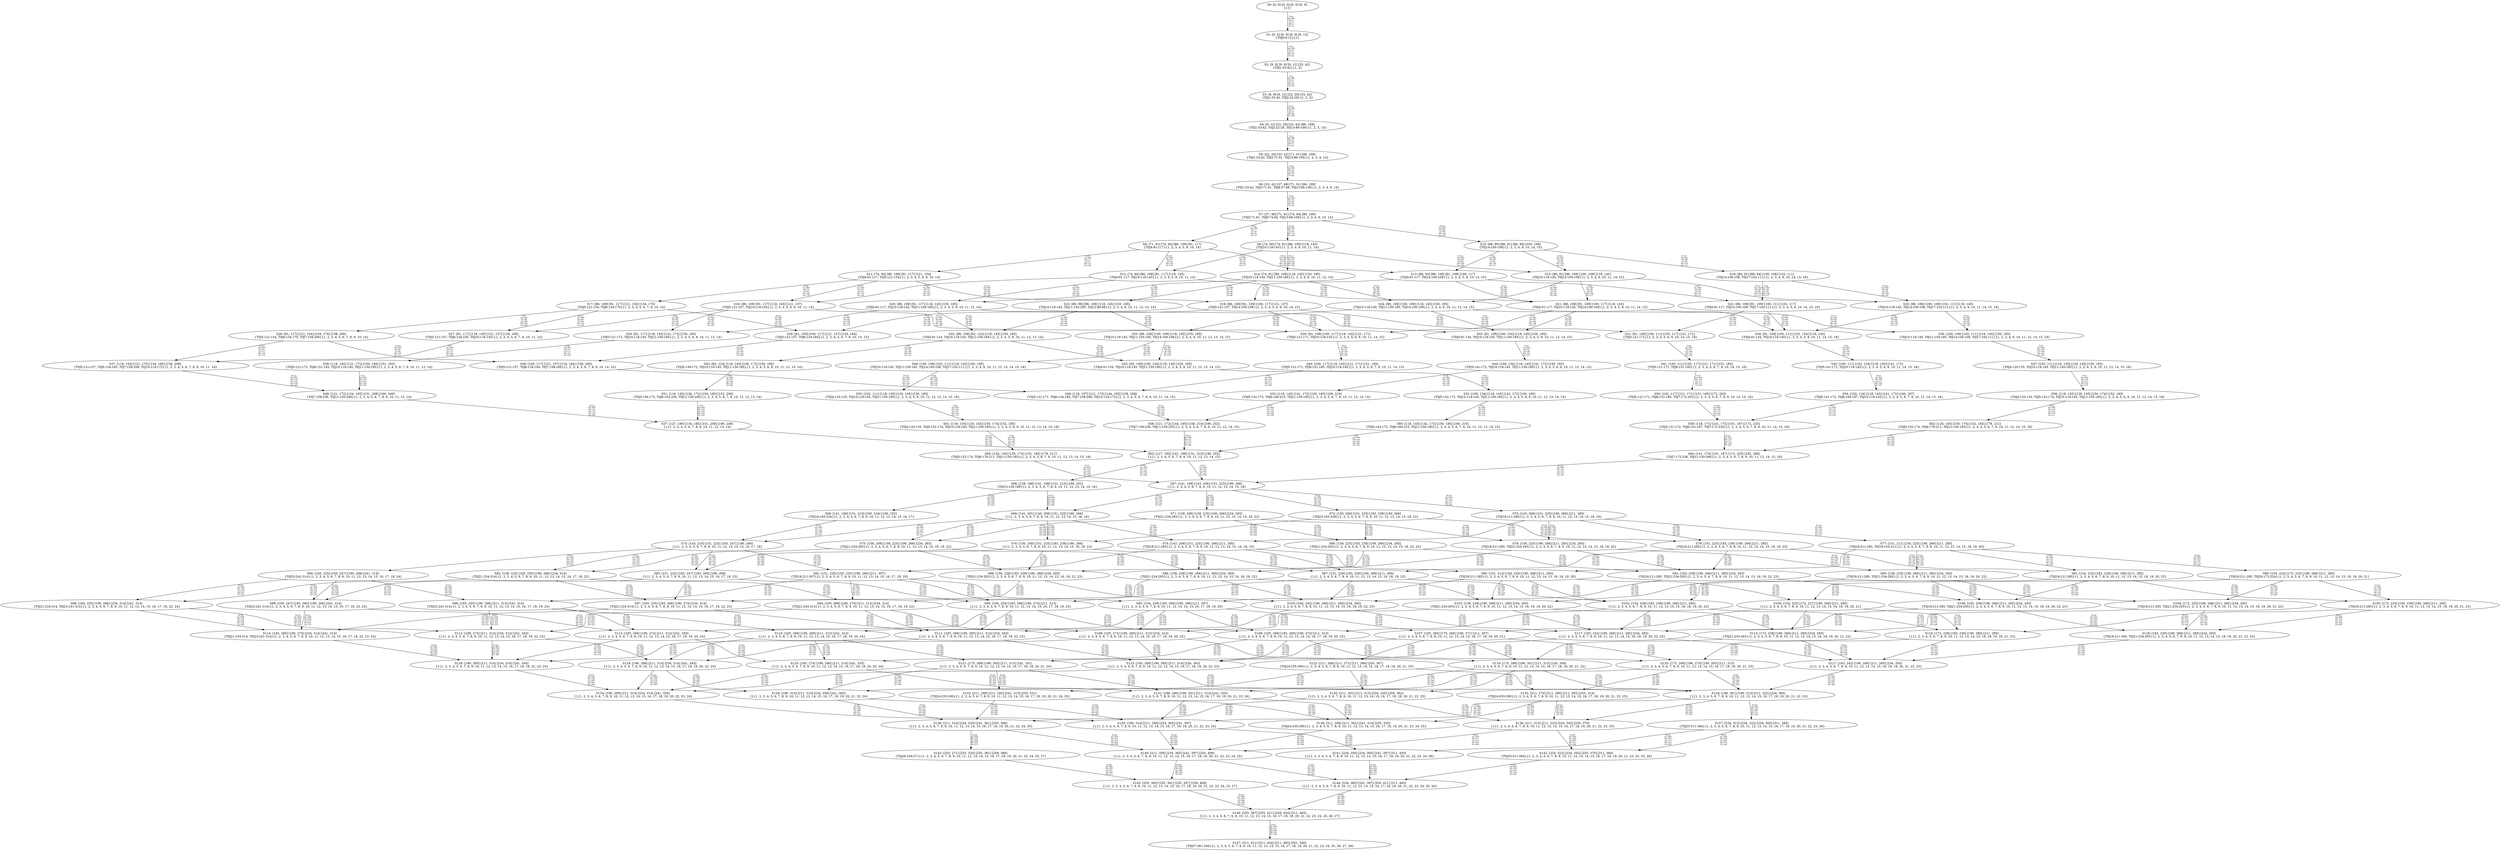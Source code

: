 digraph {
	S0[label="S0: [0, 0] [0, 0] [0, 0] [0, 0] \n{}{}"];
	S1[label="S1: [0, 0] [0, 0] [0, 0] [9, 12] \n{T0J0:9-12}{1}"];
	S2[label="S2: [9, 9] [9, 9] [9, 12] [33, 42] \n{T0J1:33-42}{1, 2}"];
	S3[label="S3: [9, 9] [9, 12] [22, 29] [33, 42] \n{T0J1:33-42, T0J2:22-29}{1, 2, 3}"];
	S4[label="S4: [9, 12] [22, 29] [33, 42] [86, 109] \n{T0J1:33-42, T0J2:22-29, T0J13:86-109}{1, 2, 3, 14}"];
	S5[label="S5: [22, 29] [33, 42] [71, 91] [86, 109] \n{T0J1:33-42, T0J3:71-91, T0J13:86-109}{1, 2, 3, 4, 14}"];
	S6[label="S6: [33, 42] [37, 48] [71, 91] [86, 109] \n{T0J1:33-42, T0J3:71-91, T0J8:37-48, T0J13:86-109}{1, 2, 3, 4, 9, 14}"];
	S7[label="S7: [37, 48] [71, 91] [74, 94] [86, 109] \n{T0J3:71-91, T0J9:74-94, T0J13:86-109}{1, 2, 3, 4, 9, 10, 14}"];
	S8[label="S8: [71, 91] [74, 94] [86, 109] [91, 117] \n{T0J4:91-117}{1, 2, 3, 4, 5, 9, 10, 14}"];
	S9[label="S9: [74, 90] [74, 91] [86, 109] [118, 145] \n{T0J10:118-145}{1, 2, 3, 4, 9, 10, 11, 14}"];
	S10[label="S10: [86, 90] [86, 91] [86, 94] [100, 108] \n{T0J14:100-108}{1, 2, 3, 4, 9, 10, 14, 15}"];
	S11[label="S11: [74, 94] [86, 109] [91, 117] [121, 154] \n{T0J4:91-117, T0J5:121-154}{1, 2, 3, 4, 5, 6, 9, 10, 14}"];
	S12[label="S12: [74, 94] [86, 109] [91, 117] [118, 145] \n{T0J4:91-117, T0J10:118-145}{1, 2, 3, 4, 5, 9, 10, 11, 14}"];
	S13[label="S13: [86, 94] [86, 108] [91, 109] [100, 117] \n{T0J4:91-117, T0J14:100-108}{1, 2, 3, 4, 5, 9, 10, 14, 15}"];
	S14[label="S14: [74, 91] [86, 109] [118, 145] [150, 185] \n{T0J10:118-145, T0J11:150-185}{1, 2, 3, 4, 9, 10, 11, 12, 14}"];
	S15[label="S15: [86, 91] [86, 108] [100, 109] [118, 145] \n{T0J10:118-145, T0J14:100-108}{1, 2, 3, 4, 9, 10, 11, 14, 15}"];
	S16[label="S16: [86, 91] [86, 94] [100, 108] [102, 111] \n{T0J14:100-108, T0J17:102-111}{1, 2, 3, 4, 9, 10, 14, 15, 18}"];
	S17[label="S17: [86, 109] [91, 117] [121, 154] [134, 170] \n{T0J5:121-154, T0J6:134-170}{1, 2, 3, 4, 5, 6, 7, 9, 10, 14}"];
	S18[label="S18: [86, 109] [91, 117] [118, 145] [121, 157] \n{T0J5:121-157, T0J10:118-145}{1, 2, 3, 4, 5, 6, 9, 10, 11, 14}"];
	S19[label="S19: [86, 108] [91, 109] [100, 117] [121, 157] \n{T0J5:121-157, T0J14:100-108}{1, 2, 3, 4, 5, 6, 9, 10, 14, 15}"];
	S20[label="S20: [86, 109] [91, 117] [118, 145] [150, 185] \n{T0J4:91-117, T0J10:118-145, T0J11:150-185}{1, 2, 3, 4, 5, 9, 10, 11, 12, 14}"];
	S21[label="S21: [86, 108] [91, 109] [100, 117] [118, 145] \n{T0J4:91-117, T0J10:118-145, T0J14:100-108}{1, 2, 3, 4, 5, 9, 10, 11, 14, 15}"];
	S22[label="S22: [86, 108] [91, 109] [100, 111] [102, 117] \n{T0J4:91-117, T0J14:100-108, T0J17:102-111}{1, 2, 3, 4, 5, 9, 10, 14, 15, 18}"];
	S23[label="S23: [80, 98] [86, 109] [118, 145] [150, 185] \n{T0J10:118-145, T0J11:150-185, T0J12:80-98}{1, 2, 3, 4, 9, 10, 11, 12, 13, 14}"];
	S24[label="S24: [86, 108] [100, 109] [118, 145] [150, 185] \n{T0J10:118-145, T0J11:150-185, T0J14:100-108}{1, 2, 3, 4, 9, 10, 11, 12, 14, 15}"];
	S25[label="S25: [86, 108] [100, 109] [102, 111] [118, 145] \n{T0J10:118-145, T0J14:100-108, T0J17:102-111}{1, 2, 3, 4, 9, 10, 11, 14, 15, 18}"];
	S26[label="S26: [91, 117] [121, 154] [134, 170] [158, 200] \n{T0J5:121-154, T0J6:134-170, T0J7:158-200}{1, 2, 3, 4, 5, 6, 7, 8, 9, 10, 14}"];
	S27[label="S27: [91, 117] [118, 145] [121, 157] [134, 185] \n{T0J5:121-157, T0J6:134-185, T0J10:118-145}{1, 2, 3, 4, 5, 6, 7, 9, 10, 11, 14}"];
	S28[label="S28: [91, 109] [100, 117] [121, 157] [134, 184] \n{T0J5:121-157, T0J6:134-184}{1, 2, 3, 4, 5, 6, 7, 9, 10, 14, 15}"];
	S29[label="S29: [91, 117] [118, 145] [121, 172] [150, 185] \n{T0J5:121-172, T0J10:118-145, T0J11:150-185}{1, 2, 3, 4, 5, 6, 9, 10, 11, 12, 14}"];
	S30[label="S30: [91, 109] [100, 117] [118, 145] [121, 171] \n{T0J5:121-171, T0J10:118-145}{1, 2, 3, 4, 5, 6, 9, 10, 11, 14, 15}"];
	S31[label="S31: [91, 109] [100, 111] [102, 117] [121, 171] \n{T0J5:121-171}{1, 2, 3, 4, 5, 6, 9, 10, 14, 15, 18}"];
	S32[label="S32: [86, 109] [92, 124] [118, 145] [150, 185] \n{T0J4:91-124, T0J10:118-145, T0J11:150-185}{1, 2, 3, 4, 5, 9, 10, 11, 12, 13, 14}"];
	S33[label="S33: [91, 109] [100, 134] [118, 145] [150, 185] \n{T0J4:91-134, T0J10:118-145, T0J11:150-185}{1, 2, 3, 4, 5, 9, 10, 11, 12, 14, 15}"];
	S34[label="S34: [91, 109] [100, 111] [102, 134] [118, 145] \n{T0J4:91-134, T0J10:118-145}{1, 2, 3, 4, 5, 9, 10, 11, 14, 15, 18}"];
	S35[label="S35: [86, 108] [100, 109] [118, 145] [150, 185] \n{T0J10:118-145, T0J11:150-185, T0J14:100-108}{1, 2, 3, 4, 9, 10, 11, 12, 13, 14, 15}"];
	S36[label="S36: [100, 109] [102, 111] [118, 145] [150, 185] \n{T0J10:118-145, T0J11:150-185, T0J14:100-108, T0J17:102-111}{1, 2, 3, 4, 9, 10, 11, 12, 14, 15, 18}"];
	S37[label="S37: [118, 154] [121, 170] [134, 185] [158, 208] \n{T0J5:121-157, T0J6:134-185, T0J7:158-208, T0J10:118-172}{1, 2, 3, 4, 5, 6, 7, 8, 9, 10, 11, 14}"];
	S38[label="S38: [100, 117] [121, 157] [134, 184] [158, 200] \n{T0J5:121-157, T0J6:134-184, T0J7:158-200}{1, 2, 3, 4, 5, 6, 7, 8, 9, 10, 14, 15}"];
	S39[label="S39: [118, 145] [121, 172] [150, 185] [151, 193] \n{T0J5:121-172, T0J6:151-193, T0J10:118-145, T0J11:150-185}{1, 2, 3, 4, 5, 6, 7, 9, 10, 11, 12, 14}"];
	S40[label="S40: [100, 117] [118, 145] [121, 171] [151, 185] \n{T0J5:121-171, T0J6:151-185, T0J10:118-145}{1, 2, 3, 4, 5, 6, 7, 9, 10, 11, 14, 15}"];
	S41[label="S41: [100, 111] [102, 117] [121, 171] [151, 185] \n{T0J5:121-171, T0J6:151-185}{1, 2, 3, 4, 5, 6, 7, 9, 10, 14, 15, 18}"];
	S42[label="S42: [92, 124] [118, 145] [136, 172] [150, 185] \n{T0J5:136-172, T0J10:118-145, T0J11:150-185}{1, 2, 3, 4, 5, 6, 9, 10, 11, 12, 13, 14}"];
	S43[label="S43: [92, 109] [100, 134] [118, 145] [150, 185] \n{T0J4:91-134, T0J10:118-145, T0J11:150-185}{1, 2, 3, 4, 5, 9, 10, 11, 12, 13, 14, 15}"];
	S44[label="S44: [100, 134] [118, 145] [141, 172] [150, 185] \n{T0J5:141-172, T0J10:118-145, T0J11:150-185}{1, 2, 3, 4, 5, 6, 9, 10, 11, 12, 14, 15}"];
	S45[label="S45: [100, 111] [102, 134] [118, 145] [141, 172] \n{T0J5:141-172, T0J10:118-145}{1, 2, 3, 4, 5, 6, 9, 10, 11, 14, 15, 18}"];
	S46[label="S46: [100, 109] [102, 111] [118, 145] [150, 185] \n{T0J10:118-145, T0J11:150-185, T0J14:100-108, T0J17:102-111}{1, 2, 3, 4, 9, 10, 11, 12, 13, 14, 15, 18}"];
	S47[label="S47: [102, 111] [118, 135] [120, 145] [150, 185] \n{T0J4:120-135, T0J10:118-145, T0J11:150-185}{1, 2, 3, 4, 5, 9, 10, 11, 12, 14, 15, 18}"];
	S48[label="S48: [121, 172] [134, 185] [151, 208] [190, 249] \n{T0J7:158-236, T0J11:150-249}{1, 2, 3, 4, 5, 6, 7, 8, 9, 10, 11, 12, 14}"];
	S49[label="S49: [118, 157] [121, 172] [144, 185] [158, 208] \n{T0J5:121-171, T0J6:134-185, T0J7:158-208, T0J10:118-172}{1, 2, 3, 4, 5, 6, 7, 8, 9, 10, 11, 14, 15}"];
	S50[label="S50: [102, 117] [121, 171] [151, 185] [172, 202] \n{T0J5:121-171, T0J6:151-185, T0J7:172-202}{1, 2, 3, 4, 5, 6, 7, 8, 9, 10, 14, 15, 18}"];
	S51[label="S51: [118, 145] [136, 172] [150, 185] [152, 200] \n{T0J5:136-172, T0J6:152-200, T0J11:150-185}{1, 2, 3, 4, 5, 6, 7, 9, 10, 11, 12, 13, 14}"];
	S52[label="S52: [100, 134] [118, 145] [142, 172] [150, 185] \n{T0J5:142-172, T0J10:118-145, T0J11:150-185}{1, 2, 3, 4, 5, 6, 9, 10, 11, 12, 13, 14, 15}"];
	S53[label="S53: [118, 145] [141, 172] [150, 185] [160, 210] \n{T0J5:141-172, T0J6:160-210, T0J11:150-185}{1, 2, 3, 4, 5, 6, 7, 9, 10, 11, 12, 14, 15}"];
	S54[label="S54: [102, 134] [118, 145] [141, 172] [160, 187] \n{T0J5:141-172, T0J6:160-187, T0J10:118-145}{1, 2, 3, 4, 5, 6, 7, 9, 10, 11, 14, 15, 18}"];
	S55[label="S55: [102, 111] [118, 135] [120, 145] [150, 185] \n{T0J4:120-135, T0J10:118-145, T0J11:150-185}{1, 2, 3, 4, 5, 9, 10, 11, 12, 13, 14, 15, 18}"];
	S56[label="S56: [118, 135] [120, 145] [150, 174] [152, 185] \n{T0J4:120-135, T0J5:152-174, T0J10:118-145, T0J11:150-185}{1, 2, 3, 4, 5, 6, 9, 10, 11, 12, 14, 15, 18}"];
	S57[label="S57: [127, 180] [134, 185] [151, 208] [190, 249] \n{}{1, 2, 3, 4, 5, 6, 7, 8, 9, 10, 11, 12, 13, 14}"];
	S58[label="S58: [121, 172] [144, 185] [158, 210] [190, 252] \n{T0J7:158-236, T0J11:150-252}{1, 2, 3, 4, 5, 6, 7, 8, 9, 10, 11, 12, 14, 15}"];
	S59[label="S59: [118, 171] [141, 172] [151, 187] [172, 225] \n{T0J5:121-172, T0J6:151-187, T0J7:172-225}{1, 2, 3, 4, 5, 6, 7, 8, 9, 10, 11, 14, 15, 18}"];
	S60[label="S60: [118, 145] [142, 172] [150, 185] [160, 210] \n{T0J5:142-172, T0J6:160-210, T0J11:150-185}{1, 2, 3, 4, 5, 6, 7, 9, 10, 11, 12, 13, 14, 15}"];
	S61[label="S61: [118, 135] [120, 145] [150, 174] [152, 185] \n{T0J4:120-135, T0J5:152-174, T0J10:118-145, T0J11:150-185}{1, 2, 3, 4, 5, 6, 9, 10, 11, 12, 13, 14, 15, 18}"];
	S62[label="S62: [120, 145] [150, 174] [152, 185] [178, 211] \n{T0J5:152-174, T0J6:178-211, T0J11:150-185}{1, 2, 3, 4, 5, 6, 7, 9, 10, 11, 12, 14, 15, 18}"];
	S63[label="S63: [127, 185] [141, 198] [151, 210] [190, 252] \n{}{1, 2, 3, 4, 5, 6, 7, 8, 9, 10, 11, 12, 13, 14, 15}"];
	S64[label="S64: [141, 174] [151, 187] [172, 225] [192, 266] \n{T0J7:172-236, T0J11:150-266}{1, 2, 3, 4, 5, 6, 7, 8, 9, 10, 11, 12, 14, 15, 18}"];
	S65[label="S65: [120, 145] [150, 174] [152, 185] [178, 211] \n{T0J5:152-174, T0J6:178-211, T0J11:150-185}{1, 2, 3, 4, 5, 6, 7, 9, 10, 11, 12, 13, 14, 15, 18}"];
	S66[label="S66: [129, 188] [141, 198] [151, 210] [190, 252] \n{T0J15:129-188}{1, 2, 3, 4, 5, 6, 7, 8, 9, 10, 11, 12, 13, 14, 15, 16}"];
	S67[label="S67: [141, 198] [143, 206] [151, 225] [190, 266] \n{}{1, 2, 3, 4, 5, 6, 7, 8, 9, 10, 11, 12, 13, 14, 15, 18}"];
	S68[label="S68: [141, 198] [151, 210] [165, 234] [190, 252] \n{T0J16:165-234}{1, 2, 3, 4, 5, 6, 7, 8, 9, 10, 11, 12, 13, 14, 15, 16, 17}"];
	S69[label="S69: [141, 201] [143, 209] [151, 225] [190, 266] \n{}{1, 2, 3, 4, 5, 6, 7, 8, 9, 10, 11, 12, 13, 14, 15, 16, 18}"];
	S70[label="S70: [143, 206] [151, 225] [190, 266] [211, 285] \n{T0J18:211-285}{1, 2, 3, 4, 5, 6, 7, 8, 9, 10, 11, 12, 13, 14, 15, 18, 19}"];
	S71[label="S71: [158, 206] [158, 225] [190, 266] [234, 293] \n{T0J21:234-293}{1, 2, 3, 4, 5, 6, 7, 8, 9, 10, 11, 12, 13, 14, 15, 18, 22}"];
	S72[label="S72: [150, 206] [151, 225] [183, 239] [190, 266] \n{T0J22:183-239}{1, 2, 3, 4, 5, 6, 7, 8, 9, 10, 11, 12, 13, 14, 15, 18, 23}"];
	S73[label="S73: [143, 210] [151, 225] [165, 247] [190, 266] \n{}{1, 2, 3, 4, 5, 6, 7, 8, 9, 10, 11, 12, 13, 14, 15, 16, 17, 18}"];
	S74[label="S74: [143, 209] [151, 225] [190, 266] [211, 285] \n{T0J18:211-285}{1, 2, 3, 4, 5, 6, 7, 8, 9, 10, 11, 12, 13, 14, 15, 16, 18, 19}"];
	S75[label="S75: [158, 209] [158, 225] [190, 266] [234, 293] \n{T0J21:234-293}{1, 2, 3, 4, 5, 6, 7, 8, 9, 10, 11, 12, 13, 14, 15, 16, 18, 22}"];
	S76[label="S76: [150, 209] [151, 225] [183, 239] [190, 266] \n{}{1, 2, 3, 4, 5, 6, 7, 8, 9, 10, 11, 12, 13, 14, 15, 16, 18, 23}"];
	S77[label="S77: [151, 211] [154, 225] [190, 266] [211, 285] \n{T0J18:211-285, T0J19:154-211}{1, 2, 3, 4, 5, 6, 7, 8, 9, 10, 11, 12, 13, 14, 15, 18, 19, 20}"];
	S78[label="S78: [158, 225] [190, 266] [211, 285] [234, 293] \n{T0J18:211-285, T0J21:234-293}{1, 2, 3, 4, 5, 6, 7, 8, 9, 10, 11, 12, 13, 14, 15, 18, 19, 22}"];
	S79[label="S79: [151, 225] [183, 239] [190, 266] [211, 285] \n{T0J18:211-285}{1, 2, 3, 4, 5, 6, 7, 8, 9, 10, 11, 12, 13, 14, 15, 18, 19, 23}"];
	S80[label="S80: [158, 225] [183, 239] [190, 266] [234, 293] \n{T0J21:234-293}{1, 2, 3, 4, 5, 6, 7, 8, 9, 10, 11, 12, 13, 14, 15, 18, 22, 23}"];
	S81[label="S81: [151, 225] [165, 255] [190, 266] [211, 307] \n{T0J18:211-307}{1, 2, 3, 4, 5, 6, 7, 8, 9, 10, 11, 12, 13, 14, 15, 16, 17, 18, 19}"];
	S82[label="S82: [158, 225] [165, 255] [190, 266] [234, 314] \n{T0J21:234-314}{1, 2, 3, 4, 5, 6, 7, 8, 9, 10, 11, 12, 13, 14, 15, 16, 17, 18, 22}"];
	S83[label="S83: [151, 225] [165, 247] [183, 260] [190, 266] \n{}{1, 2, 3, 4, 5, 6, 7, 8, 9, 10, 11, 12, 13, 14, 15, 16, 17, 18, 23}"];
	S84[label="S84: [165, 225] [165, 247] [190, 266] [241, 314] \n{T0J23:241-314}{1, 2, 3, 4, 5, 6, 7, 8, 9, 10, 11, 12, 13, 14, 15, 16, 17, 18, 24}"];
	S85[label="S85: [151, 214] [154, 225] [190, 266] [211, 285] \n{T0J18:211-285}{1, 2, 3, 4, 5, 6, 7, 8, 9, 10, 11, 12, 13, 14, 15, 16, 18, 19, 20}"];
	S86[label="S86: [158, 228] [190, 266] [211, 285] [234, 293] \n{T0J21:234-293}{1, 2, 3, 4, 5, 6, 7, 8, 9, 10, 11, 12, 13, 14, 15, 16, 18, 19, 22}"];
	S87[label="S87: [151, 228] [183, 239] [190, 266] [211, 285] \n{}{1, 2, 3, 4, 5, 6, 7, 8, 9, 10, 11, 12, 13, 14, 15, 16, 18, 19, 23}"];
	S88[label="S88: [158, 228] [183, 239] [190, 266] [234, 293] \n{T0J21:234-293}{1, 2, 3, 4, 5, 6, 7, 8, 9, 10, 11, 12, 13, 14, 15, 16, 18, 22, 23}"];
	S89[label="S89: [154, 224] [172, 225] [190, 266] [211, 285] \n{T0J18:211-285, T0J20:172-224}{1, 2, 3, 4, 5, 6, 7, 8, 9, 10, 11, 12, 13, 14, 15, 18, 19, 20, 21}"];
	S90[label="S90: [158, 225] [190, 266] [211, 285] [234, 293] \n{T0J18:211-285, T0J21:234-293}{1, 2, 3, 4, 5, 6, 7, 8, 9, 10, 11, 12, 13, 14, 15, 18, 19, 20, 22}"];
	S91[label="S91: [154, 225] [183, 239] [190, 266] [211, 285] \n{T0J18:211-285}{1, 2, 3, 4, 5, 6, 7, 8, 9, 10, 11, 12, 13, 14, 15, 18, 19, 20, 23}"];
	S92[label="S92: [183, 239] [190, 266] [211, 285] [234, 293] \n{T0J18:211-285, T0J21:234-293}{1, 2, 3, 4, 5, 6, 7, 8, 9, 10, 11, 12, 13, 14, 15, 18, 19, 22, 23}"];
	S93[label="S93: [154, 239] [165, 260] [190, 266] [211, 307] \n{}{1, 2, 3, 4, 5, 6, 7, 8, 9, 10, 11, 12, 13, 14, 15, 16, 17, 18, 19, 20}"];
	S94[label="S94: [165, 266] [190, 274] [211, 313] [234, 314] \n{T0J21:234-314}{1, 2, 3, 4, 5, 6, 7, 8, 9, 10, 11, 12, 13, 14, 15, 16, 17, 18, 19, 22}"];
	S95[label="S95: [165, 255] [183, 266] [190, 274] [211, 313] \n{}{1, 2, 3, 4, 5, 6, 7, 8, 9, 10, 11, 12, 13, 14, 15, 16, 17, 18, 19, 23}"];
	S96[label="S96: [165, 255] [190, 266] [211, 313] [241, 314] \n{T0J23:241-314}{1, 2, 3, 4, 5, 6, 7, 8, 9, 10, 11, 12, 13, 14, 15, 16, 17, 18, 19, 24}"];
	S97[label="S97: [165, 255] [183, 266] [190, 274] [234, 314] \n{T0J21:234-314}{1, 2, 3, 4, 5, 6, 7, 8, 9, 10, 11, 12, 13, 14, 15, 16, 17, 18, 22, 23}"];
	S98[label="S98: [165, 255] [190, 266] [234, 314] [241, 314] \n{T0J21:234-314, T0J23:241-314}{1, 2, 3, 4, 5, 6, 7, 8, 9, 10, 11, 12, 13, 14, 15, 16, 17, 18, 22, 24}"];
	S99[label="S99: [165, 247] [183, 260] [190, 266] [241, 314] \n{T0J23:241-314}{1, 2, 3, 4, 5, 6, 7, 8, 9, 10, 11, 12, 13, 14, 15, 16, 17, 18, 23, 24}"];
	S100[label="S100: [154, 225] [172, 227] [190, 266] [211, 285] \n{}{1, 2, 3, 4, 5, 6, 7, 8, 9, 10, 11, 12, 13, 14, 15, 16, 18, 19, 20, 21}"];
	S101[label="S101: [158, 228] [190, 266] [211, 285] [234, 293] \n{T0J21:234-293}{1, 2, 3, 4, 5, 6, 7, 8, 9, 10, 11, 12, 13, 14, 15, 16, 18, 19, 20, 22}"];
	S102[label="S102: [154, 228] [183, 239] [190, 266] [211, 285] \n{}{1, 2, 3, 4, 5, 6, 7, 8, 9, 10, 11, 12, 13, 14, 15, 16, 18, 19, 20, 23}"];
	S103[label="S103: [183, 242] [190, 266] [211, 285] [234, 293] \n{}{1, 2, 3, 4, 5, 6, 7, 8, 9, 10, 11, 12, 13, 14, 15, 16, 18, 19, 22, 23}"];
	S104[label="S104: [172, 225] [190, 266] [211, 285] [234, 293] \n{T0J18:211-285, T0J21:234-293}{1, 2, 3, 4, 5, 6, 7, 8, 9, 10, 11, 12, 13, 14, 15, 18, 19, 20, 21, 22}"];
	S105[label="S105: [172, 225] [183, 239] [190, 266] [211, 285] \n{T0J18:211-285}{1, 2, 3, 4, 5, 6, 7, 8, 9, 10, 11, 12, 13, 14, 15, 18, 19, 20, 21, 23}"];
	S106[label="S106: [183, 239] [190, 266] [211, 285] [234, 293] \n{T0J18:211-285, T0J21:234-293}{1, 2, 3, 4, 5, 6, 7, 8, 9, 10, 11, 12, 13, 14, 15, 18, 19, 20, 22, 23}"];
	S107[label="S107: [165, 260] [175, 266] [190, 271] [211, 307] \n{}{1, 2, 3, 4, 5, 6, 7, 8, 9, 10, 11, 12, 13, 14, 15, 16, 17, 18, 19, 20, 21}"];
	S108[label="S108: [165, 274] [190, 280] [211, 313] [234, 314] \n{}{1, 2, 3, 4, 5, 6, 7, 8, 9, 10, 11, 12, 13, 14, 15, 16, 17, 18, 19, 20, 22}"];
	S109[label="S109: [165, 266] [183, 269] [190, 274] [211, 313] \n{}{1, 2, 3, 4, 5, 6, 7, 8, 9, 10, 11, 12, 13, 14, 15, 16, 17, 18, 19, 20, 23}"];
	S110[label="S110: [165, 266] [190, 269] [211, 313] [241, 314] \n{}{1, 2, 3, 4, 5, 6, 7, 8, 9, 10, 11, 12, 13, 14, 15, 16, 17, 18, 19, 20, 24}"];
	S111[label="S111: [183, 266] [190, 285] [211, 314] [234, 343] \n{}{1, 2, 3, 4, 5, 6, 7, 8, 9, 10, 11, 12, 13, 14, 15, 16, 17, 18, 19, 22, 23}"];
	S112[label="S112: [190, 274] [211, 314] [234, 314] [241, 343] \n{}{1, 2, 3, 4, 5, 6, 7, 8, 9, 10, 11, 12, 13, 14, 15, 16, 17, 18, 19, 22, 24}"];
	S113[label="S113: [183, 266] [190, 274] [211, 314] [241, 335] \n{}{1, 2, 3, 4, 5, 6, 7, 8, 9, 10, 11, 12, 13, 14, 15, 16, 17, 18, 19, 23, 24}"];
	S114[label="S114: [183, 266] [190, 274] [234, 314] [241, 314] \n{T0J21:234-314, T0J23:241-314}{1, 2, 3, 4, 5, 6, 7, 8, 9, 10, 11, 12, 13, 14, 15, 16, 17, 18, 22, 23, 24}"];
	S115[label="S115: [172, 228] [190, 266] [211, 285] [234, 293] \n{T0J21:234-293}{1, 2, 3, 4, 5, 6, 7, 8, 9, 10, 11, 12, 13, 14, 15, 16, 18, 19, 20, 21, 22}"];
	S116[label="S116: [172, 228] [183, 239] [190, 266] [211, 285] \n{}{1, 2, 3, 4, 5, 6, 7, 8, 9, 10, 11, 12, 13, 14, 15, 16, 18, 19, 20, 21, 23}"];
	S117[label="S117: [183, 242] [190, 266] [211, 285] [234, 293] \n{}{1, 2, 3, 4, 5, 6, 7, 8, 9, 10, 11, 12, 13, 14, 15, 16, 18, 19, 20, 22, 23}"];
	S118[label="S118: [183, 239] [190, 266] [211, 285] [234, 293] \n{T0J18:211-285, T0J21:234-293}{1, 2, 3, 4, 5, 6, 7, 8, 9, 10, 11, 12, 13, 14, 15, 18, 19, 20, 21, 22, 23}"];
	S119[label="S119: [175, 280] [190, 301] [211, 313] [234, 356] \n{}{1, 2, 3, 4, 5, 6, 7, 8, 9, 10, 11, 12, 13, 14, 15, 16, 17, 18, 19, 20, 21, 22}"];
	S120[label="S120: [175, 269] [186, 274] [190, 293] [211, 313] \n{}{1, 2, 3, 4, 5, 6, 7, 8, 9, 10, 11, 12, 13, 14, 15, 16, 17, 18, 19, 20, 21, 23}"];
	S121[label="S121: [175, 269] [190, 293] [211, 313] [241, 331] \n{}{1, 2, 3, 4, 5, 6, 7, 8, 9, 10, 11, 12, 13, 14, 15, 16, 17, 18, 19, 20, 21, 24}"];
	S122[label="S122: [211, 266] [211, 271] [211, 290] [255, 307] \n{T0J24:255-290}{1, 2, 3, 4, 5, 6, 7, 8, 9, 10, 11, 12, 13, 14, 15, 16, 17, 18, 19, 20, 21, 25}"];
	S123[label="S123: [183, 280] [190, 285] [211, 314] [234, 343] \n{}{1, 2, 3, 4, 5, 6, 7, 8, 9, 10, 11, 12, 13, 14, 15, 16, 17, 18, 19, 20, 22, 23}"];
	S124[label="S124: [190, 288] [211, 314] [234, 314] [241, 343] \n{}{1, 2, 3, 4, 5, 6, 7, 8, 9, 10, 11, 12, 13, 14, 15, 16, 17, 18, 19, 20, 22, 24}"];
	S125[label="S125: [183, 274] [190, 280] [211, 314] [241, 335] \n{}{1, 2, 3, 4, 5, 6, 7, 8, 9, 10, 11, 12, 13, 14, 15, 16, 17, 18, 19, 20, 23, 24}"];
	S126[label="S126: [190, 285] [211, 314] [234, 314] [241, 354] \n{}{1, 2, 3, 4, 5, 6, 7, 8, 9, 10, 11, 12, 13, 14, 15, 16, 17, 18, 19, 22, 23, 24}"];
	S127[label="S127: [183, 242] [190, 266] [211, 285] [234, 293] \n{}{1, 2, 3, 4, 5, 6, 7, 8, 9, 10, 11, 12, 13, 14, 15, 16, 18, 19, 20, 21, 22, 23}"];
	S128[label="S128: [186, 301] [190, 313] [211, 322] [234, 365] \n{}{1, 2, 3, 4, 5, 6, 7, 8, 9, 10, 11, 12, 13, 14, 15, 16, 17, 18, 19, 20, 21, 22, 23}"];
	S129[label="S129: [190, 314] [211, 314] [234, 356] [241, 365] \n{}{1, 2, 3, 4, 5, 6, 7, 8, 9, 10, 11, 12, 13, 14, 15, 16, 17, 18, 19, 20, 21, 22, 24}"];
	S130[label="S130: [211, 301] [211, 313] [234, 320] [255, 362] \n{}{1, 2, 3, 4, 5, 6, 7, 8, 9, 10, 11, 12, 13, 14, 15, 16, 17, 18, 19, 20, 21, 22, 25}"];
	S131[label="S131: [186, 280] [190, 301] [211, 314] [241, 335] \n{}{1, 2, 3, 4, 5, 6, 7, 8, 9, 10, 11, 12, 13, 14, 15, 16, 17, 18, 19, 20, 21, 23, 24}"];
	S132[label="S132: [211, 274] [211, 290] [211, 293] [255, 313] \n{T0J24:255-290}{1, 2, 3, 4, 5, 6, 7, 8, 9, 10, 11, 12, 13, 14, 15, 16, 17, 18, 19, 20, 21, 23, 25}"];
	S133[label="S133: [211, 290] [211, 293] [241, 313] [255, 331] \n{T0J24:255-290}{1, 2, 3, 4, 5, 6, 7, 8, 9, 10, 11, 12, 13, 14, 15, 16, 17, 18, 19, 20, 21, 24, 25}"];
	S134[label="S134: [190, 299] [211, 314] [234, 314] [241, 354] \n{}{1, 2, 3, 4, 5, 6, 7, 8, 9, 10, 11, 12, 13, 14, 15, 16, 17, 18, 19, 20, 22, 23, 24}"];
	S135[label="S135: [190, 314] [211, 356] [234, 365] [241, 397] \n{}{1, 2, 3, 4, 5, 6, 7, 8, 9, 10, 11, 12, 13, 14, 15, 16, 17, 18, 19, 20, 21, 22, 23, 24}"];
	S136[label="S136: [211, 313] [211, 322] [234, 343] [255, 370] \n{}{1, 2, 3, 4, 5, 6, 7, 8, 9, 10, 11, 12, 13, 14, 15, 16, 17, 18, 19, 20, 21, 22, 23, 25}"];
	S137[label="S137: [234, 313] [234, 322] [234, 365] [311, 384] \n{T0J25:311-384}{1, 2, 3, 4, 5, 6, 7, 8, 9, 10, 11, 12, 13, 14, 15, 16, 17, 18, 19, 20, 21, 22, 23, 26}"];
	S138[label="S138: [211, 314] [234, 320] [241, 361] [255, 386] \n{}{1, 2, 3, 4, 5, 6, 7, 8, 9, 10, 11, 12, 13, 14, 15, 16, 17, 18, 19, 20, 21, 22, 24, 25}"];
	S139[label="S139: [211, 290] [211, 301] [241, 314] [255, 335] \n{T0J24:255-290}{1, 2, 3, 4, 5, 6, 7, 8, 9, 10, 11, 12, 13, 14, 15, 16, 17, 18, 19, 20, 21, 23, 24, 25}"];
	S140[label="S140: [211, 356] [234, 365] [241, 397] [255, 409] \n{}{1, 2, 3, 4, 5, 6, 7, 8, 9, 10, 11, 12, 13, 14, 15, 16, 17, 18, 19, 20, 21, 22, 23, 24, 25}"];
	S141[label="S141: [234, 356] [234, 365] [241, 397] [311, 450] \n{}{1, 2, 3, 4, 5, 6, 7, 8, 9, 10, 11, 12, 13, 14, 15, 16, 17, 18, 19, 20, 21, 22, 23, 24, 26}"];
	S142[label="S142: [234, 322] [234, 343] [255, 370] [311, 384] \n{T0J25:311-384}{1, 2, 3, 4, 5, 6, 7, 8, 9, 10, 11, 12, 13, 14, 15, 16, 17, 18, 19, 20, 21, 22, 23, 25, 26}"];
	S143[label="S143: [255, 271] [255, 320] [255, 361] [259, 386] \n{T0J26:259-271}{1, 2, 3, 4, 5, 6, 7, 8, 9, 10, 11, 12, 13, 14, 15, 16, 17, 18, 19, 20, 21, 22, 24, 25, 27}"];
	S144[label="S144: [234, 365] [241, 397] [255, 411] [311, 483] \n{}{1, 2, 3, 4, 5, 6, 7, 8, 9, 10, 11, 12, 13, 14, 15, 16, 17, 18, 19, 20, 21, 22, 23, 24, 25, 26}"];
	S145[label="S145: [255, 365] [255, 391] [255, 397] [259, 409] \n{}{1, 2, 3, 4, 5, 6, 7, 8, 9, 10, 11, 12, 13, 14, 15, 16, 17, 18, 19, 20, 21, 22, 23, 24, 25, 27}"];
	S146[label="S146: [255, 397] [255, 411] [259, 424] [311, 483] \n{}{1, 2, 3, 4, 5, 6, 7, 8, 9, 10, 11, 12, 13, 14, 15, 16, 17, 18, 19, 20, 21, 22, 23, 24, 25, 26, 27}"];
	S147[label="S147: [311, 411] [311, 424] [311, 483] [361, 546] \n{T0J27:361-546}{1, 2, 3, 4, 5, 6, 7, 8, 9, 10, 11, 12, 13, 14, 15, 16, 17, 18, 19, 20, 21, 22, 23, 24, 25, 26, 27, 28}"];
	S0 -> S1[label="T0 J0\nDL=850\nES=0\nLS=0\nEF=9\nLF=12",fontsize=8];
	S1 -> S2[label="T0 J1\nDL=850\nES=9\nLS=12\nEF=33\nLF=42",fontsize=8];
	S2 -> S3[label="T0 J2\nDL=850\nES=9\nLS=12\nEF=22\nLF=29",fontsize=8];
	S3 -> S4[label="T0 J13\nDL=850\nES=9\nLS=12\nEF=86\nLF=109",fontsize=8];
	S4 -> S5[label="T0 J3\nDL=850\nES=22\nLS=29\nEF=71\nLF=91",fontsize=8];
	S5 -> S6[label="T0 J8\nDL=850\nES=22\nLS=29\nEF=37\nLF=48",fontsize=8];
	S6 -> S7[label="T0 J9\nDL=850\nES=33\nLS=42\nEF=74\nLF=94",fontsize=8];
	S7 -> S8[label="T0 J4\nDL=850\nES=71\nLS=91\nEF=91\nLF=117",fontsize=8];
	S7 -> S9[label="T0 J10\nDL=850\nES=74\nLS=90\nEF=118\nLF=145",fontsize=8];
	S7 -> S10[label="T0 J14\nDL=850\nES=86\nLS=90\nEF=100\nLF=108",fontsize=8];
	S8 -> S11[label="T0 J5\nDL=850\nES=71\nLS=91\nEF=121\nLF=154",fontsize=8];
	S8 -> S12[label="T0 J10\nDL=850\nES=74\nLS=90\nEF=118\nLF=145",fontsize=8];
	S8 -> S13[label="T0 J14\nDL=850\nES=86\nLS=90\nEF=100\nLF=108",fontsize=8];
	S9 -> S12[label="T0 J4\nDL=850\nES=74\nLS=91\nEF=94\nLF=117",fontsize=8];
	S9 -> S14[label="T0 J11\nDL=850\nES=74\nLS=90\nEF=150\nLF=185",fontsize=8];
	S9 -> S15[label="T0 J14\nDL=850\nES=86\nLS=90\nEF=100\nLF=108",fontsize=8];
	S10 -> S13[label="T0 J4\nDL=850\nES=86\nLS=91\nEF=106\nLF=117",fontsize=8];
	S10 -> S15[label="T0 J10\nDL=850\nES=86\nLS=90\nEF=130\nLF=145",fontsize=8];
	S10 -> S16[label="T0 J17\nDL=850\nES=86\nLS=90\nEF=102\nLF=111",fontsize=8];
	S11 -> S17[label="T0 J6\nDL=850\nES=74\nLS=94\nEF=134\nLF=170",fontsize=8];
	S11 -> S18[label="T0 J10\nDL=850\nES=74\nLS=90\nEF=118\nLF=145",fontsize=8];
	S11 -> S19[label="T0 J14\nDL=850\nES=86\nLS=90\nEF=100\nLF=108",fontsize=8];
	S12 -> S18[label="T0 J5\nDL=850\nES=74\nLS=94\nEF=124\nLF=157",fontsize=8];
	S12 -> S20[label="T0 J11\nDL=850\nES=74\nLS=90\nEF=150\nLF=185",fontsize=8];
	S12 -> S21[label="T0 J14\nDL=850\nES=86\nLS=90\nEF=100\nLF=108",fontsize=8];
	S13 -> S19[label="T0 J5\nDL=850\nES=86\nLS=94\nEF=136\nLF=157",fontsize=8];
	S13 -> S21[label="T0 J10\nDL=850\nES=86\nLS=90\nEF=130\nLF=145",fontsize=8];
	S13 -> S22[label="T0 J17\nDL=850\nES=86\nLS=90\nEF=102\nLF=111",fontsize=8];
	S14 -> S20[label="T0 J4\nDL=850\nES=74\nLS=91\nEF=94\nLF=117",fontsize=8];
	S14 -> S23[label="T0 J12\nDL=850\nES=74\nLS=90\nEF=80\nLF=98",fontsize=8];
	S14 -> S24[label="T0 J14\nDL=850\nES=86\nLS=90\nEF=100\nLF=108",fontsize=8];
	S15 -> S21[label="T0 J4\nDL=850\nES=86\nLS=91\nEF=106\nLF=117",fontsize=8];
	S15 -> S24[label="T0 J11\nDL=850\nES=86\nLS=90\nEF=162\nLF=185",fontsize=8];
	S15 -> S25[label="T0 J17\nDL=850\nES=86\nLS=90\nEF=102\nLF=111",fontsize=8];
	S16 -> S22[label="T0 J4\nDL=850\nES=86\nLS=91\nEF=106\nLF=117",fontsize=8];
	S16 -> S25[label="T0 J10\nDL=850\nES=86\nLS=90\nEF=130\nLF=145",fontsize=8];
	S17 -> S26[label="T0 J7\nDL=850\nES=86\nLS=109\nEF=158\nLF=200",fontsize=8];
	S17 -> S27[label="T0 J10\nDL=850\nES=86\nLS=90\nEF=130\nLF=145",fontsize=8];
	S17 -> S28[label="T0 J14\nDL=850\nES=86\nLS=90\nEF=100\nLF=108",fontsize=8];
	S18 -> S27[label="T0 J6\nDL=850\nES=86\nLS=109\nEF=146\nLF=185",fontsize=8];
	S18 -> S29[label="T0 J11\nDL=850\nES=86\nLS=90\nEF=162\nLF=185",fontsize=8];
	S18 -> S30[label="T0 J14\nDL=850\nES=86\nLS=90\nEF=100\nLF=108",fontsize=8];
	S19 -> S28[label="T0 J6\nDL=850\nES=86\nLS=108\nEF=146\nLF=184",fontsize=8];
	S19 -> S30[label="T0 J10\nDL=850\nES=86\nLS=90\nEF=130\nLF=145",fontsize=8];
	S19 -> S31[label="T0 J17\nDL=850\nES=86\nLS=90\nEF=102\nLF=111",fontsize=8];
	S20 -> S29[label="T0 J5\nDL=850\nES=86\nLS=109\nEF=136\nLF=172",fontsize=8];
	S20 -> S32[label="T0 J12\nDL=850\nES=86\nLS=90\nEF=92\nLF=98",fontsize=8];
	S20 -> S33[label="T0 J14\nDL=850\nES=86\nLS=90\nEF=100\nLF=108",fontsize=8];
	S21 -> S30[label="T0 J5\nDL=850\nES=86\nLS=108\nEF=136\nLF=171",fontsize=8];
	S21 -> S33[label="T0 J11\nDL=850\nES=86\nLS=90\nEF=162\nLF=185",fontsize=8];
	S21 -> S34[label="T0 J17\nDL=850\nES=86\nLS=90\nEF=102\nLF=111",fontsize=8];
	S22 -> S31[label="T0 J5\nDL=850\nES=86\nLS=108\nEF=136\nLF=171",fontsize=8];
	S22 -> S34[label="T0 J10\nDL=850\nES=86\nLS=90\nEF=130\nLF=145",fontsize=8];
	S23 -> S32[label="T0 J4\nDL=850\nES=80\nLS=98\nEF=100\nLF=124",fontsize=8];
	S23 -> S35[label="T0 J14\nDL=850\nES=86\nLS=90\nEF=100\nLF=108",fontsize=8];
	S24 -> S33[label="T0 J4\nDL=850\nES=86\nLS=108\nEF=106\nLF=134",fontsize=8];
	S24 -> S35[label="T0 J12\nDL=850\nES=86\nLS=90\nEF=92\nLF=98",fontsize=8];
	S24 -> S36[label="T0 J17\nDL=850\nES=86\nLS=90\nEF=102\nLF=111",fontsize=8];
	S25 -> S34[label="T0 J4\nDL=850\nES=86\nLS=108\nEF=106\nLF=134",fontsize=8];
	S25 -> S36[label="T0 J11\nDL=850\nES=86\nLS=90\nEF=162\nLF=185",fontsize=8];
	S26 -> S37[label="T0 J10\nDL=850\nES=91\nLS=117\nEF=135\nLF=172",fontsize=8];
	S26 -> S38[label="T0 J14\nDL=850\nES=91\nLS=93\nEF=105\nLF=111",fontsize=8];
	S27 -> S37[label="T0 J7\nDL=850\nES=91\nLS=117\nEF=163\nLF=208",fontsize=8];
	S28 -> S38[label="T0 J7\nDL=850\nES=91\nLS=109\nEF=163\nLF=200",fontsize=8];
	S29 -> S39[label="T0 J6\nDL=850\nES=91\nLS=117\nEF=151\nLF=193",fontsize=8];
	S30 -> S40[label="T0 J6\nDL=850\nES=91\nLS=109\nEF=151\nLF=185",fontsize=8];
	S31 -> S41[label="T0 J6\nDL=850\nES=91\nLS=109\nEF=151\nLF=185",fontsize=8];
	S32 -> S42[label="T0 J5\nDL=850\nES=86\nLS=109\nEF=136\nLF=172",fontsize=8];
	S32 -> S43[label="T0 J14\nDL=850\nES=86\nLS=90\nEF=100\nLF=108",fontsize=8];
	S33 -> S44[label="T0 J5\nDL=850\nES=91\nLS=109\nEF=141\nLF=172",fontsize=8];
	S34 -> S45[label="T0 J5\nDL=850\nES=91\nLS=109\nEF=141\nLF=172",fontsize=8];
	S35 -> S43[label="T0 J4\nDL=850\nES=86\nLS=108\nEF=106\nLF=134",fontsize=8];
	S35 -> S46[label="T0 J17\nDL=850\nES=86\nLS=90\nEF=102\nLF=111",fontsize=8];
	S36 -> S47[label="T0 J4\nDL=850\nES=100\nLS=109\nEF=120\nLF=135",fontsize=8];
	S37 -> S48[label="T0 J11\nDL=850\nES=118\nLS=154\nEF=194\nLF=249",fontsize=8];
	S38 -> S49[label="T0 J10\nDL=850\nES=100\nLS=117\nEF=144\nLF=172",fontsize=8];
	S39 -> S48[label="T0 J7\nDL=850\nES=118\nLS=145\nEF=190\nLF=236",fontsize=8];
	S40 -> S49[label="T0 J7\nDL=850\nES=100\nLS=117\nEF=172\nLF=208",fontsize=8];
	S41 -> S50[label="T0 J7\nDL=850\nES=100\nLS=111\nEF=172\nLF=202",fontsize=8];
	S42 -> S51[label="T0 J6\nDL=850\nES=92\nLS=124\nEF=152\nLF=200",fontsize=8];
	S43 -> S52[label="T0 J5\nDL=850\nES=92\nLS=109\nEF=142\nLF=172",fontsize=8];
	S44 -> S53[label="T0 J6\nDL=850\nES=100\nLS=134\nEF=160\nLF=210",fontsize=8];
	S45 -> S54[label="T0 J6\nDL=850\nES=100\nLS=111\nEF=160\nLF=187",fontsize=8];
	S46 -> S55[label="T0 J4\nDL=850\nES=100\nLS=109\nEF=120\nLF=135",fontsize=8];
	S47 -> S56[label="T0 J5\nDL=850\nES=102\nLS=111\nEF=152\nLF=174",fontsize=8];
	S48 -> S57[label="T0 J12\nDL=850\nES=121\nLS=172\nEF=127\nLF=180",fontsize=8];
	S49 -> S58[label="T0 J11\nDL=850\nES=118\nLS=157\nEF=194\nLF=252",fontsize=8];
	S50 -> S59[label="T0 J10\nDL=850\nES=102\nLS=117\nEF=146\nLF=172",fontsize=8];
	S51 -> S57[label="T0 J7\nDL=850\nES=118\nLS=145\nEF=190\nLF=236",fontsize=8];
	S52 -> S60[label="T0 J6\nDL=850\nES=100\nLS=134\nEF=160\nLF=210",fontsize=8];
	S53 -> S58[label="T0 J7\nDL=850\nES=118\nLS=145\nEF=190\nLF=236",fontsize=8];
	S54 -> S59[label="T0 J7\nDL=850\nES=102\nLS=134\nEF=174\nLF=225",fontsize=8];
	S55 -> S61[label="T0 J5\nDL=850\nES=102\nLS=111\nEF=152\nLF=174",fontsize=8];
	S56 -> S62[label="T0 J6\nDL=850\nES=118\nLS=135\nEF=178\nLF=211",fontsize=8];
	S57 -> S63[label="T0 J14\nDL=850\nES=127\nLS=180\nEF=141\nLF=198",fontsize=8];
	S58 -> S63[label="T0 J12\nDL=850\nES=121\nLS=172\nEF=127\nLF=180",fontsize=8];
	S59 -> S64[label="T0 J11\nDL=850\nES=118\nLS=171\nEF=194\nLF=266",fontsize=8];
	S60 -> S63[label="T0 J7\nDL=850\nES=118\nLS=145\nEF=190\nLF=236",fontsize=8];
	S61 -> S65[label="T0 J6\nDL=850\nES=118\nLS=135\nEF=178\nLF=211",fontsize=8];
	S62 -> S64[label="T0 J7\nDL=850\nES=120\nLS=145\nEF=192\nLF=236",fontsize=8];
	S63 -> S66[label="T0 J15\nDL=850\nES=127\nLS=185\nEF=129\nLF=188",fontsize=8];
	S63 -> S67[label="T0 J17\nDL=850\nES=127\nLS=185\nEF=143\nLF=206",fontsize=8];
	S64 -> S67[label="T0 J12\nDL=850\nES=141\nLS=174\nEF=147\nLF=182",fontsize=8];
	S65 -> S67[label="T0 J7\nDL=850\nES=120\nLS=145\nEF=192\nLF=236",fontsize=8];
	S66 -> S68[label="T0 J16\nDL=850\nES=129\nLS=188\nEF=165\nLF=234",fontsize=8];
	S66 -> S69[label="T0 J17\nDL=850\nES=129\nLS=188\nEF=145\nLF=209",fontsize=8];
	S67 -> S69[label="T0 J15\nDL=850\nES=141\nLS=198\nEF=143\nLF=201",fontsize=8];
	S67 -> S70[label="T0 J18\nDL=850\nES=141\nLS=197\nEF=211\nLF=285",fontsize=8];
	S67 -> S71[label="T0 J21\nDL=850\nES=158\nLS=197\nEF=234\nLF=293",fontsize=8];
	S67 -> S72[label="T0 J22\nDL=850\nES=150\nLS=197\nEF=183\nLF=239",fontsize=8];
	S68 -> S73[label="T0 J17\nDL=850\nES=141\nLS=198\nEF=157\nLF=219",fontsize=8];
	S69 -> S73[label="T0 J16\nDL=850\nES=141\nLS=201\nEF=177\nLF=247",fontsize=8];
	S69 -> S74[label="T0 J18\nDL=850\nES=141\nLS=197\nEF=211\nLF=285",fontsize=8];
	S69 -> S75[label="T0 J21\nDL=850\nES=158\nLS=197\nEF=234\nLF=293",fontsize=8];
	S69 -> S76[label="T0 J22\nDL=850\nES=150\nLS=197\nEF=183\nLF=239",fontsize=8];
	S70 -> S74[label="T0 J15\nDL=850\nES=143\nLS=206\nEF=145\nLF=209",fontsize=8];
	S70 -> S77[label="T0 J19\nDL=850\nES=143\nLS=197\nEF=154\nLF=211",fontsize=8];
	S70 -> S78[label="T0 J21\nDL=850\nES=158\nLS=197\nEF=234\nLF=293",fontsize=8];
	S70 -> S79[label="T0 J22\nDL=850\nES=150\nLS=197\nEF=183\nLF=239",fontsize=8];
	S71 -> S75[label="T0 J15\nDL=850\nES=158\nLS=206\nEF=160\nLF=209",fontsize=8];
	S71 -> S78[label="T0 J18\nDL=850\nES=158\nLS=197\nEF=228\nLF=285",fontsize=8];
	S71 -> S80[label="T0 J22\nDL=850\nES=158\nLS=197\nEF=191\nLF=239",fontsize=8];
	S72 -> S76[label="T0 J15\nDL=850\nES=150\nLS=206\nEF=152\nLF=209",fontsize=8];
	S72 -> S79[label="T0 J18\nDL=850\nES=150\nLS=197\nEF=220\nLF=285",fontsize=8];
	S72 -> S80[label="T0 J21\nDL=850\nES=158\nLS=197\nEF=234\nLF=293",fontsize=8];
	S73 -> S81[label="T0 J18\nDL=850\nES=143\nLS=219\nEF=213\nLF=307",fontsize=8];
	S73 -> S82[label="T0 J21\nDL=850\nES=158\nLS=218\nEF=234\nLF=314",fontsize=8];
	S73 -> S83[label="T0 J22\nDL=850\nES=150\nLS=218\nEF=183\nLF=260",fontsize=8];
	S73 -> S84[label="T0 J23\nDL=850\nES=165\nLS=218\nEF=241\nLF=314",fontsize=8];
	S74 -> S81[label="T0 J16\nDL=850\nES=143\nLS=209\nEF=179\nLF=255",fontsize=8];
	S74 -> S85[label="T0 J19\nDL=850\nES=143\nLS=197\nEF=154\nLF=211",fontsize=8];
	S74 -> S86[label="T0 J21\nDL=850\nES=158\nLS=197\nEF=234\nLF=293",fontsize=8];
	S74 -> S87[label="T0 J22\nDL=850\nES=150\nLS=197\nEF=183\nLF=239",fontsize=8];
	S75 -> S82[label="T0 J16\nDL=850\nES=158\nLS=209\nEF=194\nLF=255",fontsize=8];
	S75 -> S86[label="T0 J18\nDL=850\nES=158\nLS=197\nEF=228\nLF=285",fontsize=8];
	S75 -> S88[label="T0 J22\nDL=850\nES=158\nLS=197\nEF=191\nLF=239",fontsize=8];
	S76 -> S83[label="T0 J16\nDL=850\nES=150\nLS=209\nEF=186\nLF=255",fontsize=8];
	S76 -> S87[label="T0 J18\nDL=850\nES=150\nLS=197\nEF=220\nLF=285",fontsize=8];
	S76 -> S88[label="T0 J21\nDL=850\nES=158\nLS=197\nEF=234\nLF=293",fontsize=8];
	S77 -> S85[label="T0 J15\nDL=850\nES=151\nLS=211\nEF=153\nLF=214",fontsize=8];
	S77 -> S89[label="T0 J20\nDL=850\nES=151\nLS=197\nEF=172\nLF=224",fontsize=8];
	S77 -> S90[label="T0 J21\nDL=850\nES=158\nLS=197\nEF=234\nLF=293",fontsize=8];
	S77 -> S91[label="T0 J22\nDL=850\nES=151\nLS=197\nEF=184\nLF=239",fontsize=8];
	S78 -> S86[label="T0 J15\nDL=850\nES=158\nLS=225\nEF=160\nLF=228",fontsize=8];
	S78 -> S90[label="T0 J19\nDL=850\nES=158\nLS=197\nEF=169\nLF=211",fontsize=8];
	S78 -> S92[label="T0 J22\nDL=850\nES=158\nLS=197\nEF=191\nLF=239",fontsize=8];
	S79 -> S87[label="T0 J15\nDL=850\nES=151\nLS=225\nEF=153\nLF=228",fontsize=8];
	S79 -> S91[label="T0 J19\nDL=850\nES=151\nLS=197\nEF=162\nLF=211",fontsize=8];
	S79 -> S92[label="T0 J21\nDL=850\nES=158\nLS=197\nEF=234\nLF=293",fontsize=8];
	S80 -> S88[label="T0 J15\nDL=850\nES=158\nLS=225\nEF=160\nLF=228",fontsize=8];
	S80 -> S92[label="T0 J18\nDL=850\nES=158\nLS=197\nEF=228\nLF=285",fontsize=8];
	S81 -> S93[label="T0 J19\nDL=850\nES=151\nLS=225\nEF=162\nLF=239",fontsize=8];
	S81 -> S94[label="T0 J21\nDL=850\nES=158\nLS=218\nEF=234\nLF=314",fontsize=8];
	S81 -> S95[label="T0 J22\nDL=850\nES=151\nLS=218\nEF=184\nLF=260",fontsize=8];
	S81 -> S96[label="T0 J23\nDL=850\nES=165\nLS=218\nEF=241\nLF=314",fontsize=8];
	S82 -> S94[label="T0 J18\nDL=850\nES=158\nLS=225\nEF=228\nLF=313",fontsize=8];
	S82 -> S97[label="T0 J22\nDL=850\nES=158\nLS=218\nEF=191\nLF=260",fontsize=8];
	S82 -> S98[label="T0 J23\nDL=850\nES=165\nLS=218\nEF=241\nLF=314",fontsize=8];
	S83 -> S95[label="T0 J18\nDL=850\nES=151\nLS=225\nEF=221\nLF=313",fontsize=8];
	S83 -> S97[label="T0 J21\nDL=850\nES=158\nLS=218\nEF=234\nLF=314",fontsize=8];
	S83 -> S99[label="T0 J23\nDL=850\nES=165\nLS=218\nEF=241\nLF=314",fontsize=8];
	S84 -> S96[label="T0 J18\nDL=850\nES=165\nLS=225\nEF=235\nLF=313",fontsize=8];
	S84 -> S98[label="T0 J21\nDL=850\nES=165\nLS=218\nEF=241\nLF=314",fontsize=8];
	S84 -> S99[label="T0 J22\nDL=850\nES=165\nLS=218\nEF=198\nLF=260",fontsize=8];
	S85 -> S93[label="T0 J16\nDL=850\nES=151\nLS=214\nEF=187\nLF=260",fontsize=8];
	S85 -> S100[label="T0 J20\nDL=850\nES=151\nLS=197\nEF=172\nLF=224",fontsize=8];
	S85 -> S101[label="T0 J21\nDL=850\nES=158\nLS=197\nEF=234\nLF=293",fontsize=8];
	S85 -> S102[label="T0 J22\nDL=850\nES=151\nLS=197\nEF=184\nLF=239",fontsize=8];
	S86 -> S94[label="T0 J16\nDL=850\nES=158\nLS=228\nEF=194\nLF=274",fontsize=8];
	S86 -> S101[label="T0 J19\nDL=850\nES=158\nLS=197\nEF=169\nLF=211",fontsize=8];
	S86 -> S103[label="T0 J22\nDL=850\nES=158\nLS=197\nEF=191\nLF=239",fontsize=8];
	S87 -> S95[label="T0 J16\nDL=850\nES=151\nLS=228\nEF=187\nLF=274",fontsize=8];
	S87 -> S102[label="T0 J19\nDL=850\nES=151\nLS=197\nEF=162\nLF=211",fontsize=8];
	S87 -> S103[label="T0 J21\nDL=850\nES=158\nLS=197\nEF=234\nLF=293",fontsize=8];
	S88 -> S97[label="T0 J16\nDL=850\nES=158\nLS=228\nEF=194\nLF=274",fontsize=8];
	S88 -> S103[label="T0 J18\nDL=850\nES=158\nLS=197\nEF=228\nLF=285",fontsize=8];
	S89 -> S100[label="T0 J15\nDL=850\nES=154\nLS=224\nEF=156\nLF=227",fontsize=8];
	S89 -> S104[label="T0 J21\nDL=850\nES=158\nLS=197\nEF=234\nLF=293",fontsize=8];
	S89 -> S105[label="T0 J22\nDL=850\nES=154\nLS=197\nEF=187\nLF=239",fontsize=8];
	S90 -> S101[label="T0 J15\nDL=850\nES=158\nLS=225\nEF=160\nLF=228",fontsize=8];
	S90 -> S104[label="T0 J20\nDL=850\nES=158\nLS=197\nEF=179\nLF=224",fontsize=8];
	S90 -> S106[label="T0 J22\nDL=850\nES=158\nLS=197\nEF=191\nLF=239",fontsize=8];
	S91 -> S102[label="T0 J15\nDL=850\nES=154\nLS=225\nEF=156\nLF=228",fontsize=8];
	S91 -> S105[label="T0 J20\nDL=850\nES=154\nLS=197\nEF=175\nLF=224",fontsize=8];
	S91 -> S106[label="T0 J21\nDL=850\nES=158\nLS=197\nEF=234\nLF=293",fontsize=8];
	S92 -> S103[label="T0 J15\nDL=850\nES=183\nLS=239\nEF=185\nLF=242",fontsize=8];
	S92 -> S106[label="T0 J19\nDL=850\nES=183\nLS=197\nEF=194\nLF=211",fontsize=8];
	S93 -> S107[label="T0 J20\nDL=850\nES=154\nLS=239\nEF=175\nLF=266",fontsize=8];
	S93 -> S108[label="T0 J21\nDL=850\nES=158\nLS=218\nEF=234\nLF=314",fontsize=8];
	S93 -> S109[label="T0 J22\nDL=850\nES=154\nLS=218\nEF=187\nLF=260",fontsize=8];
	S93 -> S110[label="T0 J23\nDL=850\nES=165\nLS=218\nEF=241\nLF=314",fontsize=8];
	S94 -> S108[label="T0 J19\nDL=850\nES=165\nLS=266\nEF=176\nLF=280",fontsize=8];
	S94 -> S111[label="T0 J22\nDL=850\nES=165\nLS=218\nEF=198\nLF=260",fontsize=8];
	S94 -> S112[label="T0 J23\nDL=850\nES=165\nLS=218\nEF=241\nLF=314",fontsize=8];
	S95 -> S109[label="T0 J19\nDL=850\nES=165\nLS=255\nEF=176\nLF=269",fontsize=8];
	S95 -> S111[label="T0 J21\nDL=850\nES=165\nLS=218\nEF=241\nLF=314",fontsize=8];
	S95 -> S113[label="T0 J23\nDL=850\nES=165\nLS=218\nEF=241\nLF=314",fontsize=8];
	S96 -> S110[label="T0 J19\nDL=850\nES=165\nLS=255\nEF=176\nLF=269",fontsize=8];
	S96 -> S112[label="T0 J21\nDL=850\nES=165\nLS=218\nEF=241\nLF=314",fontsize=8];
	S96 -> S113[label="T0 J22\nDL=850\nES=165\nLS=218\nEF=198\nLF=260",fontsize=8];
	S97 -> S111[label="T0 J18\nDL=850\nES=165\nLS=255\nEF=235\nLF=343",fontsize=8];
	S97 -> S114[label="T0 J23\nDL=850\nES=165\nLS=218\nEF=241\nLF=314",fontsize=8];
	S98 -> S112[label="T0 J18\nDL=850\nES=165\nLS=255\nEF=235\nLF=343",fontsize=8];
	S98 -> S114[label="T0 J22\nDL=850\nES=165\nLS=218\nEF=198\nLF=260",fontsize=8];
	S99 -> S113[label="T0 J18\nDL=850\nES=165\nLS=247\nEF=235\nLF=335",fontsize=8];
	S99 -> S114[label="T0 J21\nDL=850\nES=165\nLS=218\nEF=241\nLF=314",fontsize=8];
	S100 -> S107[label="T0 J16\nDL=850\nES=154\nLS=225\nEF=190\nLF=271",fontsize=8];
	S100 -> S115[label="T0 J21\nDL=850\nES=158\nLS=197\nEF=234\nLF=293",fontsize=8];
	S100 -> S116[label="T0 J22\nDL=850\nES=154\nLS=197\nEF=187\nLF=239",fontsize=8];
	S101 -> S108[label="T0 J16\nDL=850\nES=158\nLS=228\nEF=194\nLF=274",fontsize=8];
	S101 -> S115[label="T0 J20\nDL=850\nES=158\nLS=197\nEF=179\nLF=224",fontsize=8];
	S101 -> S117[label="T0 J22\nDL=850\nES=158\nLS=197\nEF=191\nLF=239",fontsize=8];
	S102 -> S109[label="T0 J16\nDL=850\nES=154\nLS=228\nEF=190\nLF=274",fontsize=8];
	S102 -> S116[label="T0 J20\nDL=850\nES=154\nLS=197\nEF=175\nLF=224",fontsize=8];
	S102 -> S117[label="T0 J21\nDL=850\nES=158\nLS=197\nEF=234\nLF=293",fontsize=8];
	S103 -> S111[label="T0 J16\nDL=850\nES=183\nLS=242\nEF=219\nLF=288",fontsize=8];
	S103 -> S117[label="T0 J19\nDL=850\nES=183\nLS=197\nEF=194\nLF=211",fontsize=8];
	S104 -> S115[label="T0 J15\nDL=850\nES=172\nLS=225\nEF=174\nLF=228",fontsize=8];
	S104 -> S118[label="T0 J22\nDL=850\nES=172\nLS=197\nEF=205\nLF=239",fontsize=8];
	S105 -> S116[label="T0 J15\nDL=850\nES=172\nLS=225\nEF=174\nLF=228",fontsize=8];
	S105 -> S118[label="T0 J21\nDL=850\nES=172\nLS=197\nEF=248\nLF=293",fontsize=8];
	S106 -> S117[label="T0 J15\nDL=850\nES=183\nLS=239\nEF=185\nLF=242",fontsize=8];
	S106 -> S118[label="T0 J20\nDL=850\nES=183\nLS=197\nEF=204\nLF=224",fontsize=8];
	S107 -> S119[label="T0 J21\nDL=850\nES=165\nLS=260\nEF=241\nLF=356",fontsize=8];
	S107 -> S120[label="T0 J22\nDL=850\nES=165\nLS=235\nEF=198\nLF=277",fontsize=8];
	S107 -> S121[label="T0 J23\nDL=850\nES=165\nLS=235\nEF=241\nLF=331",fontsize=8];
	S107 -> S122[label="T0 J24\nDL=850\nES=211\nLS=235\nEF=255\nLF=290",fontsize=8];
	S108 -> S119[label="T0 J20\nDL=850\nES=165\nLS=274\nEF=186\nLF=301",fontsize=8];
	S108 -> S123[label="T0 J22\nDL=850\nES=165\nLS=218\nEF=198\nLF=260",fontsize=8];
	S108 -> S124[label="T0 J23\nDL=850\nES=165\nLS=218\nEF=241\nLF=314",fontsize=8];
	S109 -> S120[label="T0 J20\nDL=850\nES=165\nLS=266\nEF=186\nLF=293",fontsize=8];
	S109 -> S123[label="T0 J21\nDL=850\nES=165\nLS=218\nEF=241\nLF=314",fontsize=8];
	S109 -> S125[label="T0 J23\nDL=850\nES=165\nLS=218\nEF=241\nLF=314",fontsize=8];
	S110 -> S121[label="T0 J20\nDL=850\nES=165\nLS=266\nEF=186\nLF=293",fontsize=8];
	S110 -> S124[label="T0 J21\nDL=850\nES=165\nLS=218\nEF=241\nLF=314",fontsize=8];
	S110 -> S125[label="T0 J22\nDL=850\nES=165\nLS=218\nEF=198\nLF=260",fontsize=8];
	S111 -> S123[label="T0 J19\nDL=850\nES=183\nLS=266\nEF=194\nLF=280",fontsize=8];
	S111 -> S126[label="T0 J23\nDL=850\nES=183\nLS=218\nEF=259\nLF=314",fontsize=8];
	S112 -> S124[label="T0 J19\nDL=850\nES=190\nLS=274\nEF=201\nLF=288",fontsize=8];
	S112 -> S126[label="T0 J22\nDL=850\nES=190\nLS=218\nEF=223\nLF=260",fontsize=8];
	S113 -> S125[label="T0 J19\nDL=850\nES=183\nLS=266\nEF=194\nLF=280",fontsize=8];
	S113 -> S126[label="T0 J21\nDL=850\nES=183\nLS=218\nEF=259\nLF=314",fontsize=8];
	S114 -> S126[label="T0 J18\nDL=850\nES=183\nLS=266\nEF=253\nLF=354",fontsize=8];
	S115 -> S119[label="T0 J16\nDL=850\nES=172\nLS=228\nEF=208\nLF=274",fontsize=8];
	S115 -> S127[label="T0 J22\nDL=850\nES=172\nLS=197\nEF=205\nLF=239",fontsize=8];
	S116 -> S120[label="T0 J16\nDL=850\nES=172\nLS=228\nEF=208\nLF=274",fontsize=8];
	S116 -> S127[label="T0 J21\nDL=850\nES=172\nLS=197\nEF=248\nLF=293",fontsize=8];
	S117 -> S123[label="T0 J16\nDL=850\nES=183\nLS=242\nEF=219\nLF=288",fontsize=8];
	S117 -> S127[label="T0 J20\nDL=850\nES=183\nLS=197\nEF=204\nLF=224",fontsize=8];
	S118 -> S127[label="T0 J15\nDL=850\nES=183\nLS=239\nEF=185\nLF=242",fontsize=8];
	S119 -> S128[label="T0 J22\nDL=850\nES=175\nLS=280\nEF=208\nLF=322",fontsize=8];
	S119 -> S129[label="T0 J23\nDL=850\nES=175\nLS=265\nEF=251\nLF=361",fontsize=8];
	S119 -> S130[label="T0 J24\nDL=850\nES=211\nLS=265\nEF=255\nLF=320",fontsize=8];
	S120 -> S128[label="T0 J21\nDL=850\nES=175\nLS=269\nEF=251\nLF=365",fontsize=8];
	S120 -> S131[label="T0 J23\nDL=850\nES=175\nLS=235\nEF=251\nLF=331",fontsize=8];
	S120 -> S132[label="T0 J24\nDL=850\nES=211\nLS=235\nEF=255\nLF=290",fontsize=8];
	S121 -> S129[label="T0 J21\nDL=850\nES=175\nLS=269\nEF=251\nLF=365",fontsize=8];
	S121 -> S131[label="T0 J22\nDL=850\nES=175\nLS=235\nEF=208\nLF=277",fontsize=8];
	S121 -> S133[label="T0 J24\nDL=850\nES=211\nLS=235\nEF=255\nLF=290",fontsize=8];
	S122 -> S130[label="T0 J21\nDL=850\nES=211\nLS=266\nEF=287\nLF=362",fontsize=8];
	S122 -> S132[label="T0 J22\nDL=850\nES=211\nLS=235\nEF=244\nLF=277",fontsize=8];
	S122 -> S133[label="T0 J23\nDL=850\nES=211\nLS=235\nEF=287\nLF=331",fontsize=8];
	S123 -> S128[label="T0 J20\nDL=850\nES=183\nLS=280\nEF=204\nLF=307",fontsize=8];
	S123 -> S134[label="T0 J23\nDL=850\nES=183\nLS=218\nEF=259\nLF=314",fontsize=8];
	S124 -> S129[label="T0 J20\nDL=850\nES=190\nLS=288\nEF=211\nLF=315",fontsize=8];
	S124 -> S134[label="T0 J22\nDL=850\nES=190\nLS=218\nEF=223\nLF=260",fontsize=8];
	S125 -> S131[label="T0 J20\nDL=850\nES=183\nLS=274\nEF=204\nLF=301",fontsize=8];
	S125 -> S134[label="T0 J21\nDL=850\nES=183\nLS=218\nEF=259\nLF=314",fontsize=8];
	S126 -> S134[label="T0 J19\nDL=850\nES=190\nLS=285\nEF=201\nLF=299",fontsize=8];
	S127 -> S128[label="T0 J16\nDL=850\nES=183\nLS=242\nEF=219\nLF=288",fontsize=8];
	S128 -> S135[label="T0 J23\nDL=850\nES=186\nLS=301\nEF=262\nLF=397",fontsize=8];
	S128 -> S136[label="T0 J24\nDL=850\nES=211\nLS=287\nEF=255\nLF=342",fontsize=8];
	S128 -> S137[label="T0 J25\nDL=850\nES=234\nLS=287\nEF=311\nLF=384",fontsize=8];
	S129 -> S135[label="T0 J22\nDL=850\nES=190\nLS=314\nEF=223\nLF=356",fontsize=8];
	S129 -> S138[label="T0 J24\nDL=850\nES=211\nLS=265\nEF=255\nLF=320",fontsize=8];
	S130 -> S136[label="T0 J22\nDL=850\nES=211\nLS=301\nEF=244\nLF=343",fontsize=8];
	S130 -> S138[label="T0 J23\nDL=850\nES=211\nLS=265\nEF=287\nLF=361",fontsize=8];
	S131 -> S135[label="T0 J21\nDL=850\nES=186\nLS=280\nEF=262\nLF=376",fontsize=8];
	S131 -> S139[label="T0 J24\nDL=850\nES=211\nLS=235\nEF=255\nLF=290",fontsize=8];
	S132 -> S136[label="T0 J21\nDL=850\nES=211\nLS=274\nEF=287\nLF=370",fontsize=8];
	S132 -> S139[label="T0 J23\nDL=850\nES=211\nLS=235\nEF=287\nLF=331",fontsize=8];
	S133 -> S138[label="T0 J21\nDL=850\nES=211\nLS=290\nEF=287\nLF=386",fontsize=8];
	S133 -> S139[label="T0 J22\nDL=850\nES=211\nLS=235\nEF=244\nLF=277",fontsize=8];
	S134 -> S135[label="T0 J20\nDL=850\nES=190\nLS=299\nEF=211\nLF=326",fontsize=8];
	S135 -> S140[label="T0 J24\nDL=850\nES=211\nLS=354\nEF=255\nLF=409",fontsize=8];
	S135 -> S141[label="T0 J25\nDL=850\nES=234\nLS=353\nEF=311\nLF=450",fontsize=8];
	S136 -> S140[label="T0 J23\nDL=850\nES=211\nLS=313\nEF=287\nLF=409",fontsize=8];
	S136 -> S142[label="T0 J25\nDL=850\nES=234\nLS=287\nEF=311\nLF=384",fontsize=8];
	S137 -> S141[label="T0 J23\nDL=850\nES=234\nLS=313\nEF=310\nLF=409",fontsize=8];
	S137 -> S142[label="T0 J24\nDL=850\nES=234\nLS=287\nEF=278\nLF=342",fontsize=8];
	S138 -> S140[label="T0 J22\nDL=850\nES=211\nLS=314\nEF=244\nLF=356",fontsize=8];
	S138 -> S143[label="T0 J26\nDL=850\nES=255\nLS=265\nEF=259\nLF=271",fontsize=8];
	S139 -> S140[label="T0 J21\nDL=850\nES=211\nLS=290\nEF=287\nLF=386",fontsize=8];
	S140 -> S144[label="T0 J25\nDL=850\nES=234\nLS=386\nEF=311\nLF=483",fontsize=8];
	S140 -> S145[label="T0 J26\nDL=850\nES=255\nLS=385\nEF=259\nLF=391",fontsize=8];
	S141 -> S144[label="T0 J24\nDL=850\nES=234\nLS=356\nEF=278\nLF=411",fontsize=8];
	S142 -> S144[label="T0 J23\nDL=850\nES=234\nLS=322\nEF=310\nLF=418",fontsize=8];
	S143 -> S145[label="T0 J22\nDL=850\nES=255\nLS=271\nEF=288\nLF=313",fontsize=8];
	S144 -> S146[label="T0 J26\nDL=850\nES=255\nLS=418\nEF=259\nLF=424",fontsize=8];
	S145 -> S146[label="T0 J25\nDL=850\nES=255\nLS=386\nEF=332\nLF=483",fontsize=8];
	S146 -> S147[label="T0 J27\nDL=850\nES=311\nLS=483\nEF=361\nLF=546",fontsize=8];
}
